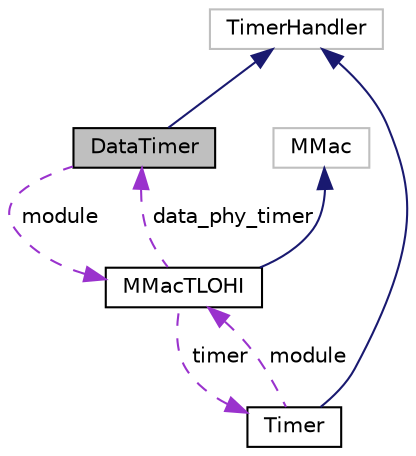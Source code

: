 digraph "DataTimer"
{
 // LATEX_PDF_SIZE
  edge [fontname="Helvetica",fontsize="10",labelfontname="Helvetica",labelfontsize="10"];
  node [fontname="Helvetica",fontsize="10",shape=record];
  Node1 [label="DataTimer",height=0.2,width=0.4,color="black", fillcolor="grey75", style="filled", fontcolor="black",tooltip="Class that represents the timer that describe the time needed for the DATA Phy layer to receive packe..."];
  Node2 -> Node1 [dir="back",color="midnightblue",fontsize="10",style="solid",fontname="Helvetica"];
  Node2 [label="TimerHandler",height=0.2,width=0.4,color="grey75", fillcolor="white", style="filled",tooltip=" "];
  Node3 -> Node1 [dir="back",color="darkorchid3",fontsize="10",style="dashed",label=" module" ,fontname="Helvetica"];
  Node3 [label="MMacTLOHI",height=0.2,width=0.4,color="black", fillcolor="white", style="filled",URL="$classMMacTLOHI.html",tooltip="Class that represents the T-LOHI MAC protocol for a node."];
  Node4 -> Node3 [dir="back",color="midnightblue",fontsize="10",style="solid",fontname="Helvetica"];
  Node4 [label="MMac",height=0.2,width=0.4,color="grey75", fillcolor="white", style="filled",tooltip=" "];
  Node1 -> Node3 [dir="back",color="darkorchid3",fontsize="10",style="dashed",label=" data_phy_timer" ,fontname="Helvetica"];
  Node5 -> Node3 [dir="back",color="darkorchid3",fontsize="10",style="dashed",label=" timer" ,fontname="Helvetica"];
  Node5 [label="Timer",height=0.2,width=0.4,color="black", fillcolor="white", style="filled",URL="$classTimer.html",tooltip="Class that handles the timers in T-LOHI nodes."];
  Node2 -> Node5 [dir="back",color="midnightblue",fontsize="10",style="solid",fontname="Helvetica"];
  Node3 -> Node5 [dir="back",color="darkorchid3",fontsize="10",style="dashed",label=" module" ,fontname="Helvetica"];
}

